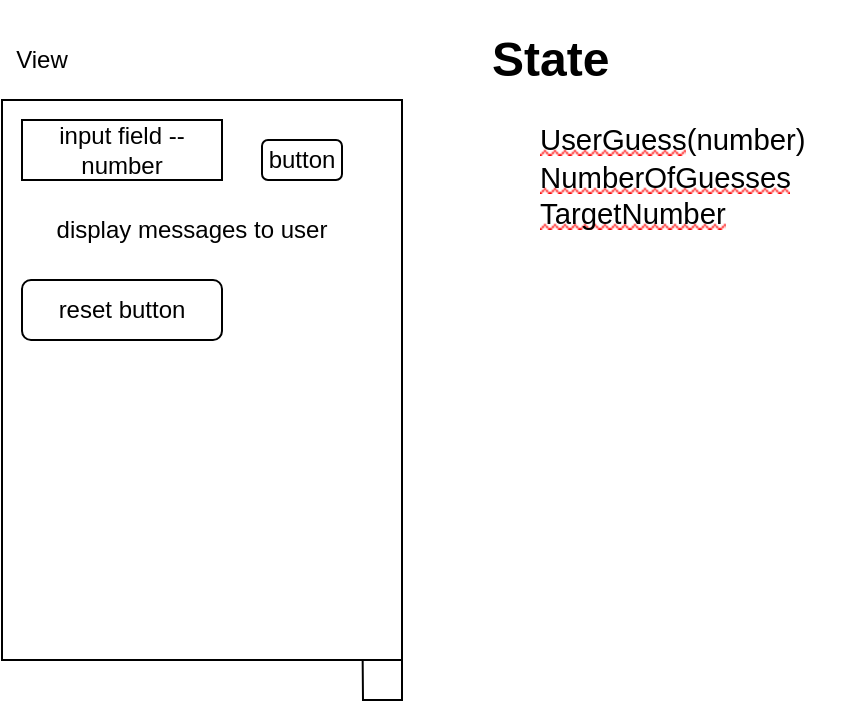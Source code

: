 <mxfile version="14.8.3" type="github"><diagram id="4yv4n5itMwjS5qtJkmLE" name="Page-1"><mxGraphModel dx="708" dy="475" grid="1" gridSize="10" guides="1" tooltips="1" connect="1" arrows="1" fold="1" page="1" pageScale="1" pageWidth="850" pageHeight="1100" math="0" shadow="0"><root><mxCell id="0"/><mxCell id="1" parent="0"/><mxCell id="-EAIOskoxWHL2rUDm5OJ-5" style="edgeStyle=orthogonalEdgeStyle;rounded=0;orthogonalLoop=1;jettySize=auto;html=1;exitX=1;exitY=1;exitDx=0;exitDy=0;" parent="1" source="-EAIOskoxWHL2rUDm5OJ-1" edge="1"><mxGeometry relative="1" as="geometry"><mxPoint x="220" y="320" as="targetPoint"/></mxGeometry></mxCell><mxCell id="-EAIOskoxWHL2rUDm5OJ-1" value="" style="rounded=0;whiteSpace=wrap;html=1;" parent="1" vertex="1"><mxGeometry x="40" y="80" width="200" height="280" as="geometry"/></mxCell><mxCell id="-EAIOskoxWHL2rUDm5OJ-2" value="View" style="text;html=1;strokeColor=none;fillColor=none;align=center;verticalAlign=middle;whiteSpace=wrap;rounded=0;" parent="1" vertex="1"><mxGeometry x="40" y="50" width="40" height="20" as="geometry"/></mxCell><mxCell id="-EAIOskoxWHL2rUDm5OJ-3" value="" style="rounded=0;whiteSpace=wrap;html=1;" parent="1" vertex="1"><mxGeometry x="50" y="90" width="100" height="30" as="geometry"/></mxCell><mxCell id="-EAIOskoxWHL2rUDm5OJ-4" value="" style="rounded=1;whiteSpace=wrap;html=1;" parent="1" vertex="1"><mxGeometry x="170" y="100" width="40" height="20" as="geometry"/></mxCell><mxCell id="-EAIOskoxWHL2rUDm5OJ-7" value="input field -- number" style="text;html=1;strokeColor=none;fillColor=none;align=center;verticalAlign=middle;whiteSpace=wrap;rounded=0;" parent="1" vertex="1"><mxGeometry x="50" y="95" width="100" height="20" as="geometry"/></mxCell><mxCell id="-EAIOskoxWHL2rUDm5OJ-8" value="button" style="text;html=1;strokeColor=none;fillColor=none;align=center;verticalAlign=middle;whiteSpace=wrap;rounded=0;" parent="1" vertex="1"><mxGeometry x="170" y="100" width="40" height="20" as="geometry"/></mxCell><mxCell id="-EAIOskoxWHL2rUDm5OJ-9" value="display messages to user" style="text;html=1;strokeColor=none;fillColor=none;align=center;verticalAlign=middle;whiteSpace=wrap;rounded=0;" parent="1" vertex="1"><mxGeometry x="50" y="130" width="170" height="30" as="geometry"/></mxCell><mxCell id="-EAIOskoxWHL2rUDm5OJ-12" value="" style="rounded=1;whiteSpace=wrap;html=1;" parent="1" vertex="1"><mxGeometry x="50" y="170" width="100" height="30" as="geometry"/></mxCell><mxCell id="-EAIOskoxWHL2rUDm5OJ-13" value="reset button" style="text;html=1;strokeColor=none;fillColor=none;align=center;verticalAlign=middle;whiteSpace=wrap;rounded=0;" parent="1" vertex="1"><mxGeometry x="60" y="175" width="80" height="20" as="geometry"/></mxCell><mxCell id="-EAIOskoxWHL2rUDm5OJ-14" value="&lt;h1&gt;State&lt;/h1&gt;&lt;div&gt;&lt;div class=&quot;SCXO77911337 BCX0&quot; style=&quot;margin: 0px ; padding: 0px ; font-family: &amp;#34;calibri&amp;#34; , sans-serif ; font-size: 14.667px ; background-color: rgb(255 , 255 , 255)&quot;&gt;&lt;ul class=&quot;BulletListStyle1 SCXO77911337 BCX0&quot; style=&quot;margin: 0px ; padding: 0px ; overflow: visible ; cursor: text ; font-family: &amp;#34;verdana&amp;#34;&quot;&gt;&lt;li class=&quot;OutlineElement Ltr SCXO77911337 BCX0&quot; style=&quot;margin: 0px 0px 0px 24px ; padding: 0px ; overflow: visible ; cursor: text ; clear: both ; position: relative ; direction: ltr ; display: block ; font-size: 11pt ; font-family: &amp;#34;calibri&amp;#34; , sans-serif ; vertical-align: baseline&quot;&gt;&lt;p class=&quot;Paragraph SCXO77911337 BCX0&quot; lang=&quot;EN-US&quot; style=&quot;margin: 0px ; padding: 0px ; overflow-wrap: break-word ; vertical-align: baseline ; background-color: transparent&quot;&gt;&lt;span class=&quot;TextRun SCXO77911337 BCX0&quot; lang=&quot;EN-US&quot; style=&quot;margin: 0px ; padding: 0px ; font-size: 11pt ; font-family: &amp;#34;calibri&amp;#34; , &amp;#34;calibri_msfontservice&amp;#34; , sans-serif ; line-height: 18px&quot;&gt;&lt;span class=&quot;SpellingError SCXO77911337 BCX0&quot; style=&quot;margin: 0px ; padding: 0px ; background-repeat: repeat-x ; background-position: left bottom ; background-image: url(&amp;#34;data:image/gif;base64,R0lGODlhBQAEAJECAP////8AAAAAAAAAACH5BAEAAAIALAAAAAAFAAQAAAIIlGAXCCHrTCgAOw==&amp;#34;) ; border-bottom: 1px solid transparent ; background-color: inherit&quot;&gt;UserGuess&lt;/span&gt;&lt;span class=&quot;NormalTextRun SCXO77911337 BCX0&quot; style=&quot;margin: 0px ; padding: 0px ; background-color: inherit&quot;&gt;(number)&lt;/span&gt;&lt;/span&gt;&lt;span class=&quot;EOP SCXO77911337 BCX0&quot; style=&quot;margin: 0px ; padding: 0px ; font-size: 11pt ; line-height: 18px ; font-family: &amp;#34;calibri&amp;#34; , &amp;#34;calibri_msfontservice&amp;#34; , sans-serif&quot;&gt;&amp;nbsp;&lt;/span&gt;&lt;/p&gt;&lt;/li&gt;&lt;li class=&quot;OutlineElement Ltr SCXO77911337 BCX0&quot; style=&quot;margin: 0px 0px 0px 24px ; padding: 0px ; overflow: visible ; cursor: text ; clear: both ; position: relative ; direction: ltr ; display: block ; font-size: 11pt ; font-family: &amp;#34;calibri&amp;#34; , sans-serif ; vertical-align: baseline&quot;&gt;&lt;p class=&quot;Paragraph SCXO77911337 BCX0&quot; lang=&quot;EN-US&quot; style=&quot;margin: 0px ; padding: 0px ; overflow-wrap: break-word ; vertical-align: baseline ; background-color: transparent&quot;&gt;&lt;span class=&quot;TextRun SCXO77911337 BCX0&quot; lang=&quot;EN-US&quot; style=&quot;margin: 0px ; padding: 0px ; font-size: 11pt ; font-family: &amp;#34;calibri&amp;#34; , &amp;#34;calibri_msfontservice&amp;#34; , sans-serif ; line-height: 18px&quot;&gt;&lt;span class=&quot;SpellingError SCXO77911337 BCX0&quot; style=&quot;margin: 0px ; padding: 0px ; background-repeat: repeat-x ; background-position: left bottom ; background-image: url(&amp;#34;data:image/gif;base64,R0lGODlhBQAEAJECAP////8AAAAAAAAAACH5BAEAAAIALAAAAAAFAAQAAAIIlGAXCCHrTCgAOw==&amp;#34;) ; border-bottom: 1px solid transparent ; background-color: inherit&quot;&gt;NumberOfGuesses&lt;/span&gt;&lt;/span&gt;&lt;span class=&quot;EOP SCXO77911337 BCX0&quot; style=&quot;margin: 0px ; padding: 0px ; font-size: 11pt ; line-height: 18px ; font-family: &amp;#34;calibri&amp;#34; , &amp;#34;calibri_msfontservice&amp;#34; , sans-serif&quot;&gt;&amp;nbsp;&lt;/span&gt;&lt;/p&gt;&lt;/li&gt;&lt;li class=&quot;OutlineElement Ltr SCXO77911337 BCX0&quot; style=&quot;margin: 0px 0px 0px 24px ; padding: 0px ; overflow: visible ; cursor: text ; clear: both ; position: relative ; direction: ltr ; display: block ; font-size: 11pt ; font-family: &amp;#34;calibri&amp;#34; , sans-serif ; vertical-align: baseline&quot;&gt;&lt;p class=&quot;Paragraph SCXO77911337 BCX0&quot; lang=&quot;EN-US&quot; style=&quot;margin: 0px ; padding: 0px ; overflow-wrap: break-word ; vertical-align: baseline ; background-color: transparent&quot;&gt;&lt;span class=&quot;TextRun SCXO77911337 BCX0&quot; lang=&quot;EN-US&quot; style=&quot;margin: 0px ; padding: 0px ; font-size: 11pt ; font-family: &amp;#34;calibri&amp;#34; , &amp;#34;calibri_msfontservice&amp;#34; , sans-serif ; line-height: 18px&quot;&gt;&lt;span class=&quot;SpellingError SCXO77911337 BCX0&quot; style=&quot;margin: 0px ; padding: 0px ; background-repeat: repeat-x ; background-position: left bottom ; background-image: url(&amp;#34;data:image/gif;base64,R0lGODlhBQAEAJECAP////8AAAAAAAAAACH5BAEAAAIALAAAAAAFAAQAAAIIlGAXCCHrTCgAOw==&amp;#34;) ; border-bottom: 1px solid transparent ; background-color: inherit&quot;&gt;TargetNumber&lt;/span&gt;&lt;/span&gt;&lt;span class=&quot;EOP SCXO77911337 BCX0&quot; style=&quot;margin: 0px ; padding: 0px ; font-size: 11pt ; line-height: 18px ; font-family: &amp;#34;calibri&amp;#34; , &amp;#34;calibri_msfontservice&amp;#34; , sans-serif&quot;&gt;&amp;nbsp;&lt;/span&gt;&lt;/p&gt;&lt;/li&gt;&lt;/ul&gt;&lt;/div&gt;&lt;div class=&quot;OutlineElement Ltr  BCX0 SCXO77911337&quot; style=&quot;margin: 0px ; padding: 0px ; overflow: visible ; cursor: text ; clear: both ; position: relative ; direction: ltr ; font-family: &amp;#34;calibri&amp;#34; , sans-serif ; font-size: 14.667px ; background-color: rgb(255 , 255 , 255)&quot;&gt;&lt;p class=&quot;Paragraph SCXO77911337 BCX0&quot; lang=&quot;EN-US&quot; style=&quot;margin: 0px ; padding: 0px ; overflow-wrap: break-word ; vertical-align: baseline ; background-color: transparent&quot;&gt;&lt;span class=&quot;TextRun SCXO77911337 BCX0&quot; lang=&quot;EN-US&quot; style=&quot;margin: 0px ; padding: 0px ; font-size: 11pt ; font-family: &amp;#34;calibri&amp;#34; , &amp;#34;calibri_msfontservice&amp;#34; , sans-serif ; line-height: 18px&quot;&gt;&lt;span class=&quot;NormalTextRun SCXO77911337 BCX0&quot; style=&quot;margin: 0px ; padding: 0px ; background-color: inherit&quot;&gt;&lt;/span&gt;&lt;/span&gt;&lt;span class=&quot;EOP SCXO77911337 BCX0&quot; style=&quot;margin: 0px ; padding: 0px ; font-size: 11pt ; line-height: 18px ; font-family: &amp;#34;calibri&amp;#34; , &amp;#34;calibri_msfontservice&amp;#34; , sans-serif&quot;&gt;&amp;nbsp;&lt;/span&gt;&lt;/p&gt;&lt;/div&gt;&lt;/div&gt;" style="text;html=1;strokeColor=none;fillColor=none;spacing=5;spacingTop=-20;whiteSpace=wrap;overflow=hidden;rounded=0;" parent="1" vertex="1"><mxGeometry x="280" y="40" width="190" height="120" as="geometry"/></mxCell></root></mxGraphModel></diagram></mxfile>